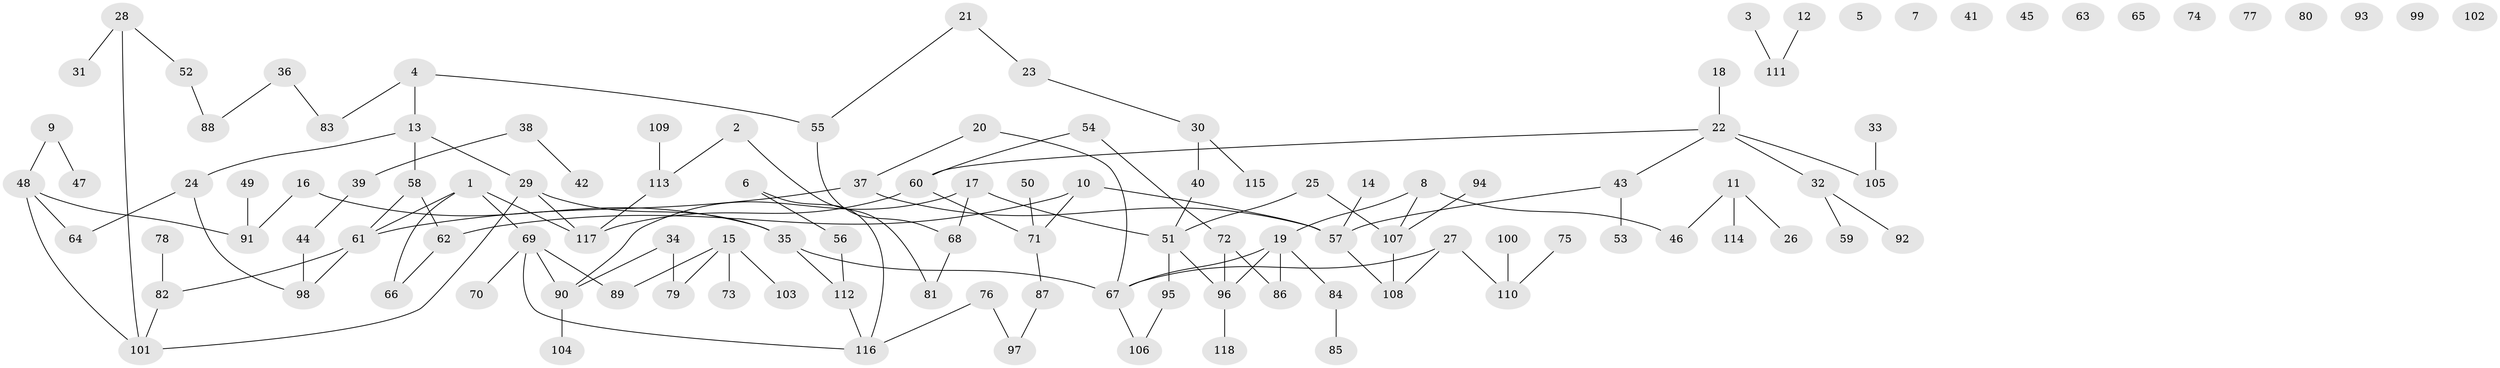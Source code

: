 // Generated by graph-tools (version 1.1) at 2025/33/03/09/25 02:33:35]
// undirected, 118 vertices, 129 edges
graph export_dot {
graph [start="1"]
  node [color=gray90,style=filled];
  1;
  2;
  3;
  4;
  5;
  6;
  7;
  8;
  9;
  10;
  11;
  12;
  13;
  14;
  15;
  16;
  17;
  18;
  19;
  20;
  21;
  22;
  23;
  24;
  25;
  26;
  27;
  28;
  29;
  30;
  31;
  32;
  33;
  34;
  35;
  36;
  37;
  38;
  39;
  40;
  41;
  42;
  43;
  44;
  45;
  46;
  47;
  48;
  49;
  50;
  51;
  52;
  53;
  54;
  55;
  56;
  57;
  58;
  59;
  60;
  61;
  62;
  63;
  64;
  65;
  66;
  67;
  68;
  69;
  70;
  71;
  72;
  73;
  74;
  75;
  76;
  77;
  78;
  79;
  80;
  81;
  82;
  83;
  84;
  85;
  86;
  87;
  88;
  89;
  90;
  91;
  92;
  93;
  94;
  95;
  96;
  97;
  98;
  99;
  100;
  101;
  102;
  103;
  104;
  105;
  106;
  107;
  108;
  109;
  110;
  111;
  112;
  113;
  114;
  115;
  116;
  117;
  118;
  1 -- 61;
  1 -- 66;
  1 -- 69;
  1 -- 117;
  2 -- 81;
  2 -- 113;
  3 -- 111;
  4 -- 13;
  4 -- 55;
  4 -- 83;
  6 -- 56;
  6 -- 116;
  8 -- 19;
  8 -- 46;
  8 -- 107;
  9 -- 47;
  9 -- 48;
  10 -- 57;
  10 -- 62;
  10 -- 71;
  11 -- 26;
  11 -- 46;
  11 -- 114;
  12 -- 111;
  13 -- 24;
  13 -- 29;
  13 -- 58;
  14 -- 57;
  15 -- 73;
  15 -- 79;
  15 -- 89;
  15 -- 103;
  16 -- 35;
  16 -- 91;
  17 -- 51;
  17 -- 68;
  17 -- 90;
  18 -- 22;
  19 -- 67;
  19 -- 84;
  19 -- 86;
  19 -- 96;
  20 -- 37;
  20 -- 67;
  21 -- 23;
  21 -- 55;
  22 -- 32;
  22 -- 43;
  22 -- 60;
  22 -- 105;
  23 -- 30;
  24 -- 64;
  24 -- 98;
  25 -- 51;
  25 -- 107;
  27 -- 67;
  27 -- 108;
  27 -- 110;
  28 -- 31;
  28 -- 52;
  28 -- 101;
  29 -- 35;
  29 -- 101;
  29 -- 117;
  30 -- 40;
  30 -- 115;
  32 -- 59;
  32 -- 92;
  33 -- 105;
  34 -- 79;
  34 -- 90;
  35 -- 67;
  35 -- 112;
  36 -- 83;
  36 -- 88;
  37 -- 57;
  37 -- 61;
  38 -- 39;
  38 -- 42;
  39 -- 44;
  40 -- 51;
  43 -- 53;
  43 -- 57;
  44 -- 98;
  48 -- 64;
  48 -- 91;
  48 -- 101;
  49 -- 91;
  50 -- 71;
  51 -- 95;
  51 -- 96;
  52 -- 88;
  54 -- 60;
  54 -- 72;
  55 -- 68;
  56 -- 112;
  57 -- 108;
  58 -- 61;
  58 -- 62;
  60 -- 71;
  60 -- 117;
  61 -- 82;
  61 -- 98;
  62 -- 66;
  67 -- 106;
  68 -- 81;
  69 -- 70;
  69 -- 89;
  69 -- 90;
  69 -- 116;
  71 -- 87;
  72 -- 86;
  72 -- 96;
  75 -- 110;
  76 -- 97;
  76 -- 116;
  78 -- 82;
  82 -- 101;
  84 -- 85;
  87 -- 97;
  90 -- 104;
  94 -- 107;
  95 -- 106;
  96 -- 118;
  100 -- 110;
  107 -- 108;
  109 -- 113;
  112 -- 116;
  113 -- 117;
}

